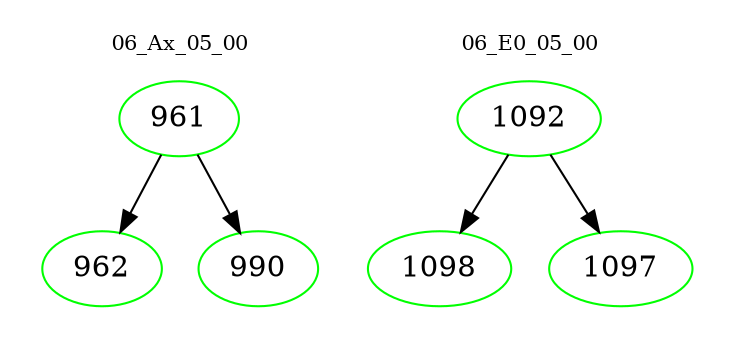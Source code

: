 digraph{
subgraph cluster_0 {
color = white
label = "06_Ax_05_00";
fontsize=10;
T0_961 [label="961", color="green"]
T0_961 -> T0_962 [color="black"]
T0_962 [label="962", color="green"]
T0_961 -> T0_990 [color="black"]
T0_990 [label="990", color="green"]
}
subgraph cluster_1 {
color = white
label = "06_E0_05_00";
fontsize=10;
T1_1092 [label="1092", color="green"]
T1_1092 -> T1_1098 [color="black"]
T1_1098 [label="1098", color="green"]
T1_1092 -> T1_1097 [color="black"]
T1_1097 [label="1097", color="green"]
}
}
